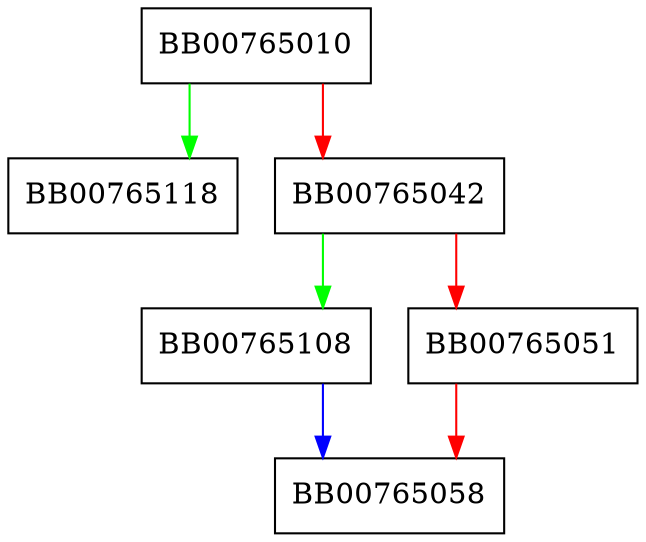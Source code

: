 digraph aesni_cbc_hmac_sha1_init_key {
  node [shape="box"];
  graph [splines=ortho];
  BB00765010 -> BB00765118 [color="green"];
  BB00765010 -> BB00765042 [color="red"];
  BB00765042 -> BB00765108 [color="green"];
  BB00765042 -> BB00765051 [color="red"];
  BB00765051 -> BB00765058 [color="red"];
  BB00765108 -> BB00765058 [color="blue"];
}
